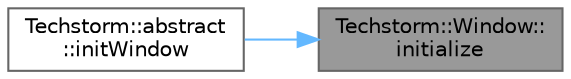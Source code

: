 digraph "Techstorm::Window::initialize"
{
 // LATEX_PDF_SIZE
  bgcolor="transparent";
  edge [fontname=Helvetica,fontsize=10,labelfontname=Helvetica,labelfontsize=10];
  node [fontname=Helvetica,fontsize=10,shape=box,height=0.2,width=0.4];
  rankdir="RL";
  Node1 [id="Node000001",label="Techstorm::Window::\linitialize",height=0.2,width=0.4,color="gray40", fillcolor="grey60", style="filled", fontcolor="black",tooltip=" "];
  Node1 -> Node2 [id="edge2_Node000001_Node000002",dir="back",color="steelblue1",style="solid",tooltip=" "];
  Node2 [id="Node000002",label="Techstorm::abstract\l::initWindow",height=0.2,width=0.4,color="grey40", fillcolor="white", style="filled",URL="$d6/d34/class_techstorm_1_1abstract.html#af57b09836060ec38702e1cf99a229bbb",tooltip="Initializes the window."];
}

